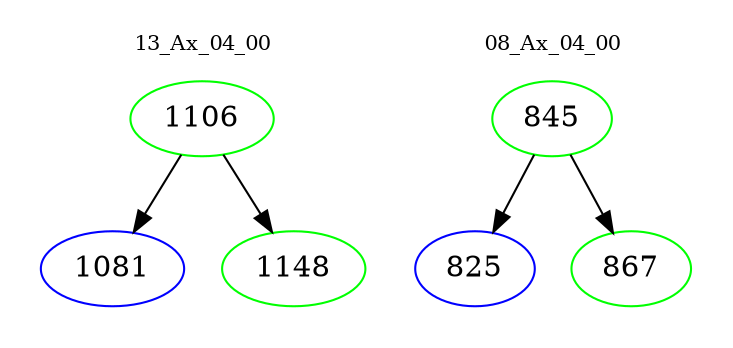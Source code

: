 digraph{
subgraph cluster_0 {
color = white
label = "13_Ax_04_00";
fontsize=10;
T0_1106 [label="1106", color="green"]
T0_1106 -> T0_1081 [color="black"]
T0_1081 [label="1081", color="blue"]
T0_1106 -> T0_1148 [color="black"]
T0_1148 [label="1148", color="green"]
}
subgraph cluster_1 {
color = white
label = "08_Ax_04_00";
fontsize=10;
T1_845 [label="845", color="green"]
T1_845 -> T1_825 [color="black"]
T1_825 [label="825", color="blue"]
T1_845 -> T1_867 [color="black"]
T1_867 [label="867", color="green"]
}
}
